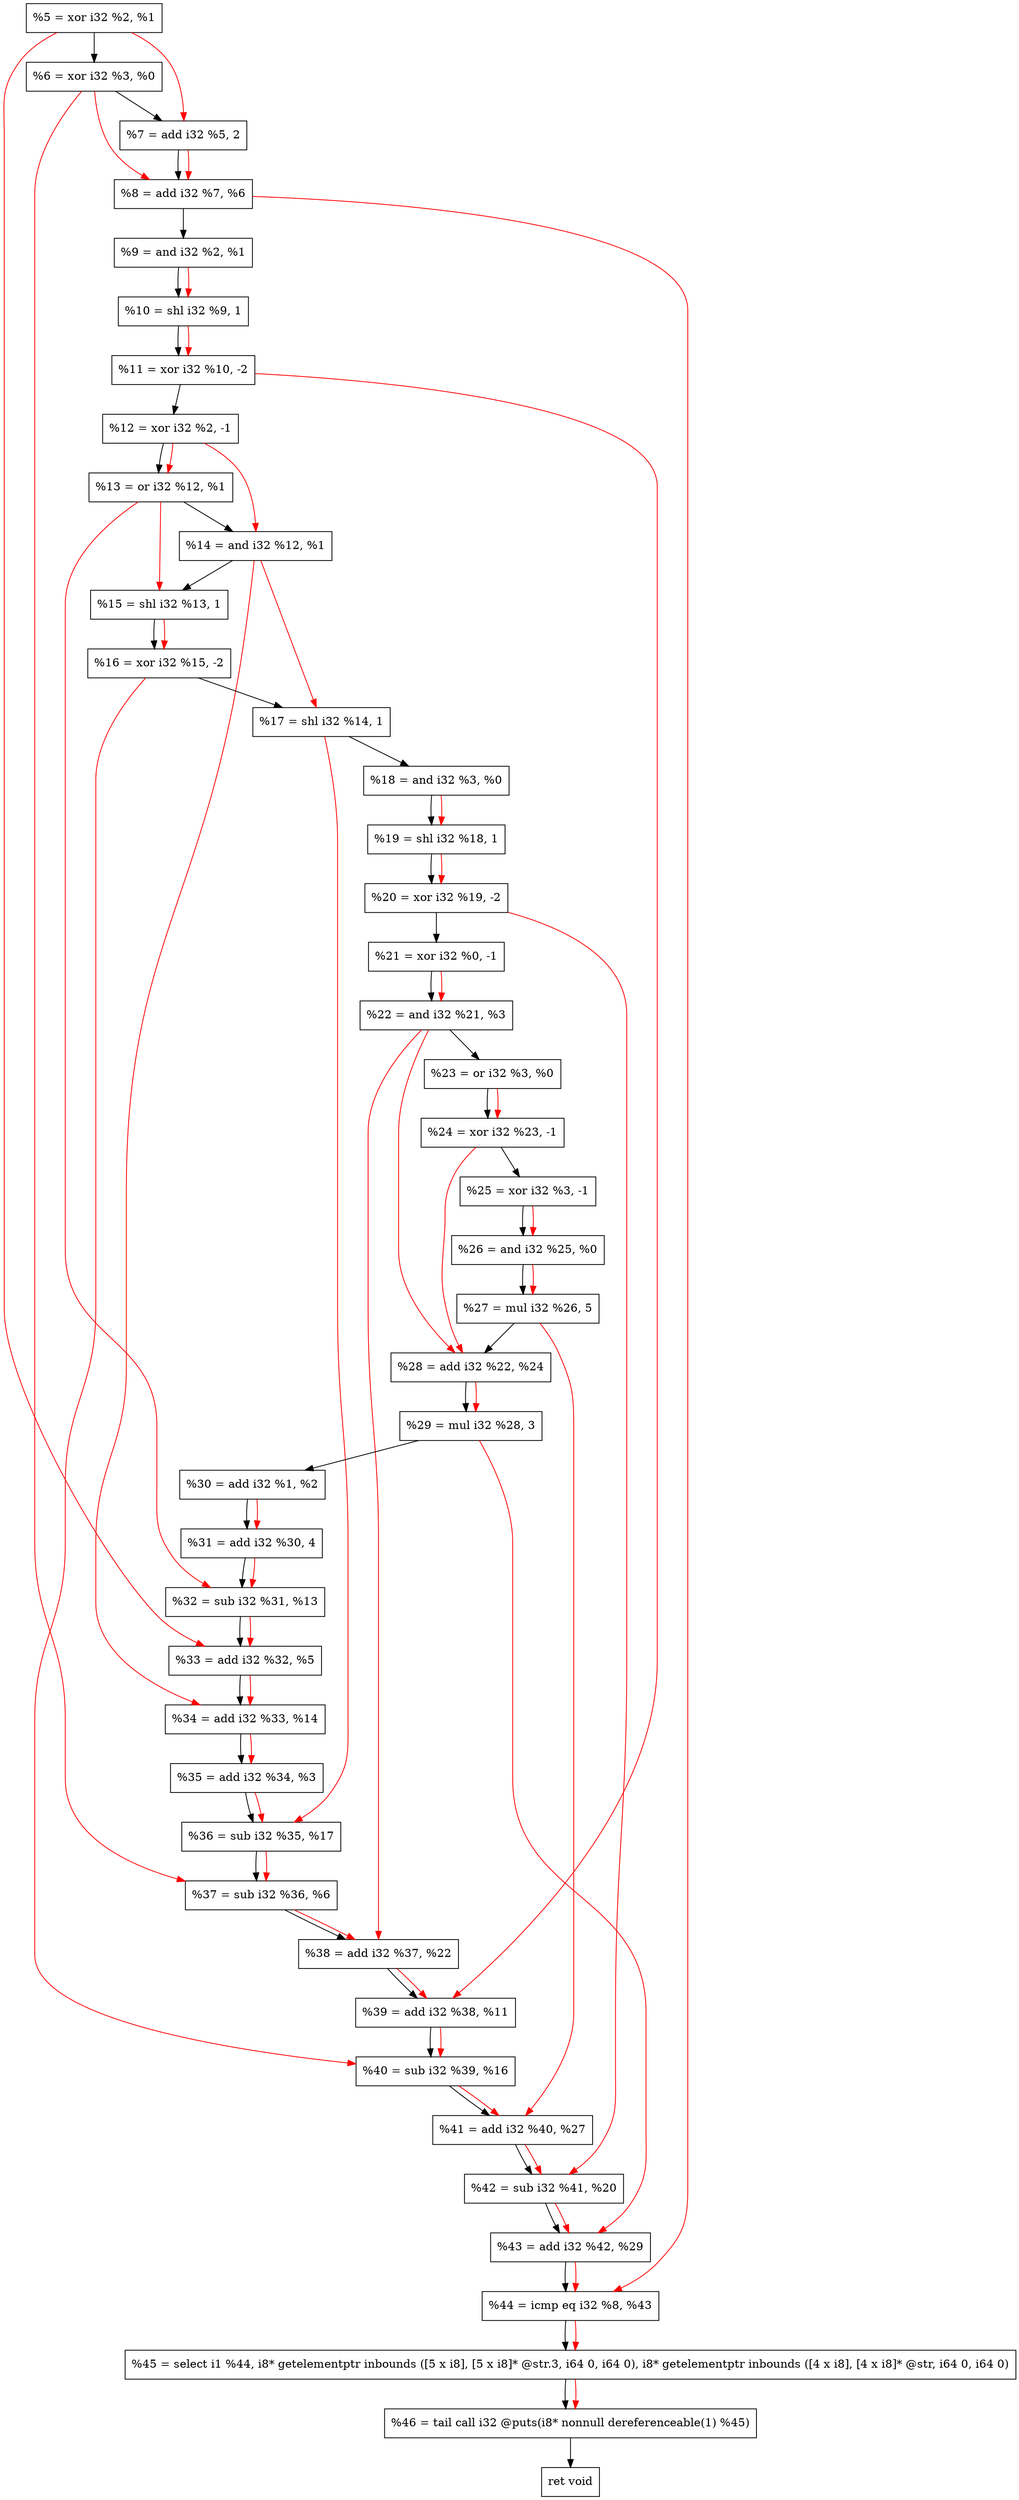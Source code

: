 digraph "DFG for'crackme' function" {
	Node0x1dbeb10[shape=record, label="  %5 = xor i32 %2, %1"];
	Node0x1dbeb80[shape=record, label="  %6 = xor i32 %3, %0"];
	Node0x1dbf200[shape=record, label="  %7 = add i32 %5, 2"];
	Node0x1dbf270[shape=record, label="  %8 = add i32 %7, %6"];
	Node0x1dbf2e0[shape=record, label="  %9 = and i32 %2, %1"];
	Node0x1dbf380[shape=record, label="  %10 = shl i32 %9, 1"];
	Node0x1dbf420[shape=record, label="  %11 = xor i32 %10, -2"];
	Node0x1dbf4c0[shape=record, label="  %12 = xor i32 %2, -1"];
	Node0x1dbf530[shape=record, label="  %13 = or i32 %12, %1"];
	Node0x1dbf5a0[shape=record, label="  %14 = and i32 %12, %1"];
	Node0x1dbf610[shape=record, label="  %15 = shl i32 %13, 1"];
	Node0x1dbf680[shape=record, label="  %16 = xor i32 %15, -2"];
	Node0x1dbf6f0[shape=record, label="  %17 = shl i32 %14, 1"];
	Node0x1dbf760[shape=record, label="  %18 = and i32 %3, %0"];
	Node0x1dbf7d0[shape=record, label="  %19 = shl i32 %18, 1"];
	Node0x1dbf840[shape=record, label="  %20 = xor i32 %19, -2"];
	Node0x1dbf8b0[shape=record, label="  %21 = xor i32 %0, -1"];
	Node0x1dbf920[shape=record, label="  %22 = and i32 %21, %3"];
	Node0x1dbf990[shape=record, label="  %23 = or i32 %3, %0"];
	Node0x1dbfa00[shape=record, label="  %24 = xor i32 %23, -1"];
	Node0x1dbfa70[shape=record, label="  %25 = xor i32 %3, -1"];
	Node0x1dbfae0[shape=record, label="  %26 = and i32 %25, %0"];
	Node0x1dbfb80[shape=record, label="  %27 = mul i32 %26, 5"];
	Node0x1dbfbf0[shape=record, label="  %28 = add i32 %22, %24"];
	Node0x1dbfc90[shape=record, label="  %29 = mul i32 %28, 3"];
	Node0x1dbfd00[shape=record, label="  %30 = add i32 %1, %2"];
	Node0x1dbfda0[shape=record, label="  %31 = add i32 %30, 4"];
	Node0x1dbfe10[shape=record, label="  %32 = sub i32 %31, %13"];
	Node0x1dc0090[shape=record, label="  %33 = add i32 %32, %5"];
	Node0x1dc0100[shape=record, label="  %34 = add i32 %33, %14"];
	Node0x1dc0170[shape=record, label="  %35 = add i32 %34, %3"];
	Node0x1dc01e0[shape=record, label="  %36 = sub i32 %35, %17"];
	Node0x1dc0250[shape=record, label="  %37 = sub i32 %36, %6"];
	Node0x1dc02c0[shape=record, label="  %38 = add i32 %37, %22"];
	Node0x1dc0330[shape=record, label="  %39 = add i32 %38, %11"];
	Node0x1dc03a0[shape=record, label="  %40 = sub i32 %39, %16"];
	Node0x1dc0410[shape=record, label="  %41 = add i32 %40, %27"];
	Node0x1dc0480[shape=record, label="  %42 = sub i32 %41, %20"];
	Node0x1dc04f0[shape=record, label="  %43 = add i32 %42, %29"];
	Node0x1dc0560[shape=record, label="  %44 = icmp eq i32 %8, %43"];
	Node0x1d5f268[shape=record, label="  %45 = select i1 %44, i8* getelementptr inbounds ([5 x i8], [5 x i8]* @str.3, i64 0, i64 0), i8* getelementptr inbounds ([4 x i8], [4 x i8]* @str, i64 0, i64 0)"];
	Node0x1dc0a00[shape=record, label="  %46 = tail call i32 @puts(i8* nonnull dereferenceable(1) %45)"];
	Node0x1dc0a50[shape=record, label="  ret void"];
	Node0x1dbeb10 -> Node0x1dbeb80;
	Node0x1dbeb80 -> Node0x1dbf200;
	Node0x1dbf200 -> Node0x1dbf270;
	Node0x1dbf270 -> Node0x1dbf2e0;
	Node0x1dbf2e0 -> Node0x1dbf380;
	Node0x1dbf380 -> Node0x1dbf420;
	Node0x1dbf420 -> Node0x1dbf4c0;
	Node0x1dbf4c0 -> Node0x1dbf530;
	Node0x1dbf530 -> Node0x1dbf5a0;
	Node0x1dbf5a0 -> Node0x1dbf610;
	Node0x1dbf610 -> Node0x1dbf680;
	Node0x1dbf680 -> Node0x1dbf6f0;
	Node0x1dbf6f0 -> Node0x1dbf760;
	Node0x1dbf760 -> Node0x1dbf7d0;
	Node0x1dbf7d0 -> Node0x1dbf840;
	Node0x1dbf840 -> Node0x1dbf8b0;
	Node0x1dbf8b0 -> Node0x1dbf920;
	Node0x1dbf920 -> Node0x1dbf990;
	Node0x1dbf990 -> Node0x1dbfa00;
	Node0x1dbfa00 -> Node0x1dbfa70;
	Node0x1dbfa70 -> Node0x1dbfae0;
	Node0x1dbfae0 -> Node0x1dbfb80;
	Node0x1dbfb80 -> Node0x1dbfbf0;
	Node0x1dbfbf0 -> Node0x1dbfc90;
	Node0x1dbfc90 -> Node0x1dbfd00;
	Node0x1dbfd00 -> Node0x1dbfda0;
	Node0x1dbfda0 -> Node0x1dbfe10;
	Node0x1dbfe10 -> Node0x1dc0090;
	Node0x1dc0090 -> Node0x1dc0100;
	Node0x1dc0100 -> Node0x1dc0170;
	Node0x1dc0170 -> Node0x1dc01e0;
	Node0x1dc01e0 -> Node0x1dc0250;
	Node0x1dc0250 -> Node0x1dc02c0;
	Node0x1dc02c0 -> Node0x1dc0330;
	Node0x1dc0330 -> Node0x1dc03a0;
	Node0x1dc03a0 -> Node0x1dc0410;
	Node0x1dc0410 -> Node0x1dc0480;
	Node0x1dc0480 -> Node0x1dc04f0;
	Node0x1dc04f0 -> Node0x1dc0560;
	Node0x1dc0560 -> Node0x1d5f268;
	Node0x1d5f268 -> Node0x1dc0a00;
	Node0x1dc0a00 -> Node0x1dc0a50;
edge [color=red]
	Node0x1dbeb10 -> Node0x1dbf200;
	Node0x1dbf200 -> Node0x1dbf270;
	Node0x1dbeb80 -> Node0x1dbf270;
	Node0x1dbf2e0 -> Node0x1dbf380;
	Node0x1dbf380 -> Node0x1dbf420;
	Node0x1dbf4c0 -> Node0x1dbf530;
	Node0x1dbf4c0 -> Node0x1dbf5a0;
	Node0x1dbf530 -> Node0x1dbf610;
	Node0x1dbf610 -> Node0x1dbf680;
	Node0x1dbf5a0 -> Node0x1dbf6f0;
	Node0x1dbf760 -> Node0x1dbf7d0;
	Node0x1dbf7d0 -> Node0x1dbf840;
	Node0x1dbf8b0 -> Node0x1dbf920;
	Node0x1dbf990 -> Node0x1dbfa00;
	Node0x1dbfa70 -> Node0x1dbfae0;
	Node0x1dbfae0 -> Node0x1dbfb80;
	Node0x1dbf920 -> Node0x1dbfbf0;
	Node0x1dbfa00 -> Node0x1dbfbf0;
	Node0x1dbfbf0 -> Node0x1dbfc90;
	Node0x1dbfd00 -> Node0x1dbfda0;
	Node0x1dbfda0 -> Node0x1dbfe10;
	Node0x1dbf530 -> Node0x1dbfe10;
	Node0x1dbfe10 -> Node0x1dc0090;
	Node0x1dbeb10 -> Node0x1dc0090;
	Node0x1dc0090 -> Node0x1dc0100;
	Node0x1dbf5a0 -> Node0x1dc0100;
	Node0x1dc0100 -> Node0x1dc0170;
	Node0x1dc0170 -> Node0x1dc01e0;
	Node0x1dbf6f0 -> Node0x1dc01e0;
	Node0x1dc01e0 -> Node0x1dc0250;
	Node0x1dbeb80 -> Node0x1dc0250;
	Node0x1dc0250 -> Node0x1dc02c0;
	Node0x1dbf920 -> Node0x1dc02c0;
	Node0x1dc02c0 -> Node0x1dc0330;
	Node0x1dbf420 -> Node0x1dc0330;
	Node0x1dc0330 -> Node0x1dc03a0;
	Node0x1dbf680 -> Node0x1dc03a0;
	Node0x1dc03a0 -> Node0x1dc0410;
	Node0x1dbfb80 -> Node0x1dc0410;
	Node0x1dc0410 -> Node0x1dc0480;
	Node0x1dbf840 -> Node0x1dc0480;
	Node0x1dc0480 -> Node0x1dc04f0;
	Node0x1dbfc90 -> Node0x1dc04f0;
	Node0x1dbf270 -> Node0x1dc0560;
	Node0x1dc04f0 -> Node0x1dc0560;
	Node0x1dc0560 -> Node0x1d5f268;
	Node0x1d5f268 -> Node0x1dc0a00;
}
